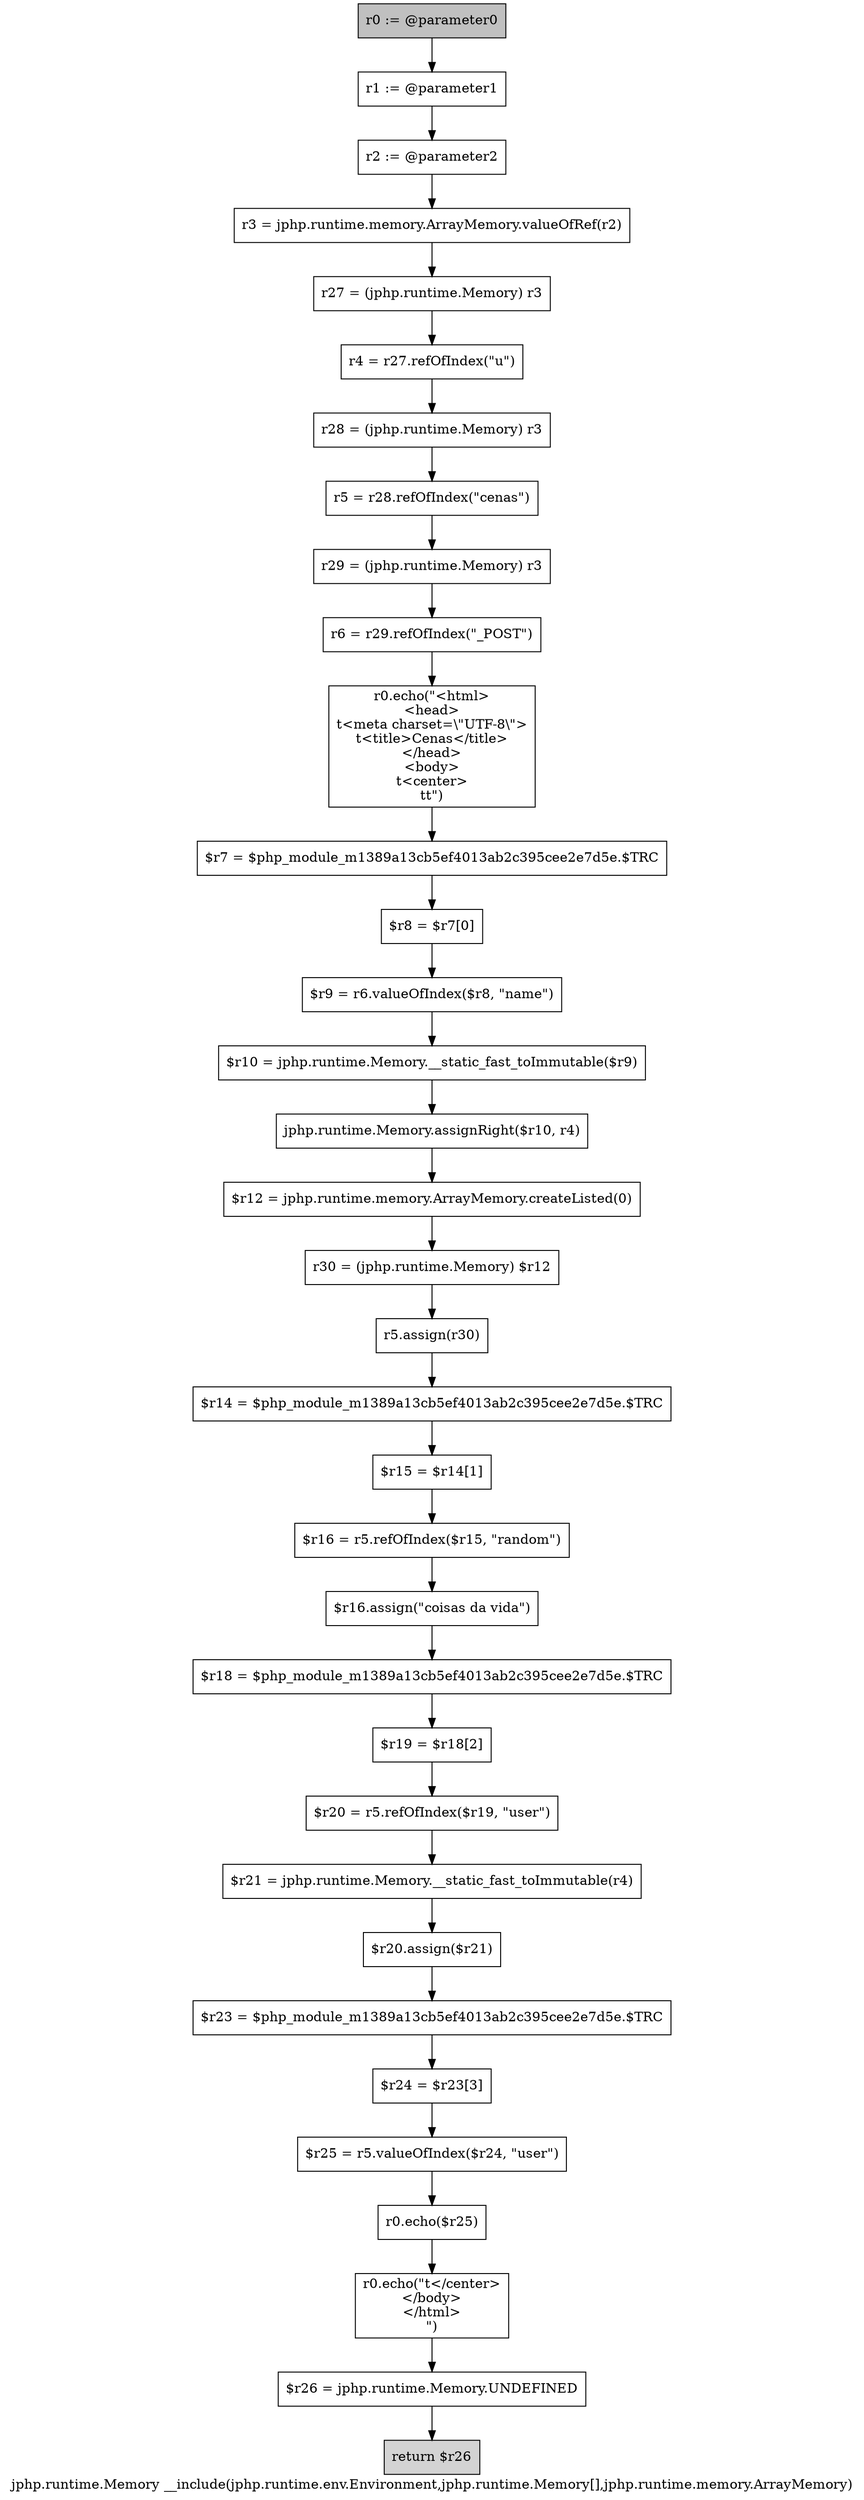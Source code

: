 digraph "jphp.runtime.Memory __include(jphp.runtime.env.Environment,jphp.runtime.Memory[],jphp.runtime.memory.ArrayMemory)" {
    label="jphp.runtime.Memory __include(jphp.runtime.env.Environment,jphp.runtime.Memory[],jphp.runtime.memory.ArrayMemory)";
    node [shape=box];
    "0" [style=filled,fillcolor=gray,label="r0 := @parameter0",];
    "1" [label="r1 := @parameter1",];
    "0"->"1";
    "2" [label="r2 := @parameter2",];
    "1"->"2";
    "3" [label="r3 = jphp.runtime.memory.ArrayMemory.valueOfRef(r2)",];
    "2"->"3";
    "4" [label="r27 = (jphp.runtime.Memory) r3",];
    "3"->"4";
    "5" [label="r4 = r27.refOfIndex(\"u\")",];
    "4"->"5";
    "6" [label="r28 = (jphp.runtime.Memory) r3",];
    "5"->"6";
    "7" [label="r5 = r28.refOfIndex(\"cenas\")",];
    "6"->"7";
    "8" [label="r29 = (jphp.runtime.Memory) r3",];
    "7"->"8";
    "9" [label="r6 = r29.refOfIndex(\"_POST\")",];
    "8"->"9";
    "10" [label="r0.echo(\"<html>\n<head>\n\t<meta charset=\\\"UTF-8\\\">\n\t<title>Cenas</title>\n</head>\n<body>\n\t<center>\n\t\t\")",];
    "9"->"10";
    "11" [label="$r7 = $php_module_m1389a13cb5ef4013ab2c395cee2e7d5e.$TRC",];
    "10"->"11";
    "12" [label="$r8 = $r7[0]",];
    "11"->"12";
    "13" [label="$r9 = r6.valueOfIndex($r8, \"name\")",];
    "12"->"13";
    "14" [label="$r10 = jphp.runtime.Memory.__static_fast_toImmutable($r9)",];
    "13"->"14";
    "15" [label="jphp.runtime.Memory.assignRight($r10, r4)",];
    "14"->"15";
    "16" [label="$r12 = jphp.runtime.memory.ArrayMemory.createListed(0)",];
    "15"->"16";
    "17" [label="r30 = (jphp.runtime.Memory) $r12",];
    "16"->"17";
    "18" [label="r5.assign(r30)",];
    "17"->"18";
    "19" [label="$r14 = $php_module_m1389a13cb5ef4013ab2c395cee2e7d5e.$TRC",];
    "18"->"19";
    "20" [label="$r15 = $r14[1]",];
    "19"->"20";
    "21" [label="$r16 = r5.refOfIndex($r15, \"random\")",];
    "20"->"21";
    "22" [label="$r16.assign(\"coisas da vida\")",];
    "21"->"22";
    "23" [label="$r18 = $php_module_m1389a13cb5ef4013ab2c395cee2e7d5e.$TRC",];
    "22"->"23";
    "24" [label="$r19 = $r18[2]",];
    "23"->"24";
    "25" [label="$r20 = r5.refOfIndex($r19, \"user\")",];
    "24"->"25";
    "26" [label="$r21 = jphp.runtime.Memory.__static_fast_toImmutable(r4)",];
    "25"->"26";
    "27" [label="$r20.assign($r21)",];
    "26"->"27";
    "28" [label="$r23 = $php_module_m1389a13cb5ef4013ab2c395cee2e7d5e.$TRC",];
    "27"->"28";
    "29" [label="$r24 = $r23[3]",];
    "28"->"29";
    "30" [label="$r25 = r5.valueOfIndex($r24, \"user\")",];
    "29"->"30";
    "31" [label="r0.echo($r25)",];
    "30"->"31";
    "32" [label="r0.echo(\"\t</center>\n</body>\n</html>\n\")",];
    "31"->"32";
    "33" [label="$r26 = jphp.runtime.Memory.UNDEFINED",];
    "32"->"33";
    "34" [style=filled,fillcolor=lightgray,label="return $r26",];
    "33"->"34";
}
